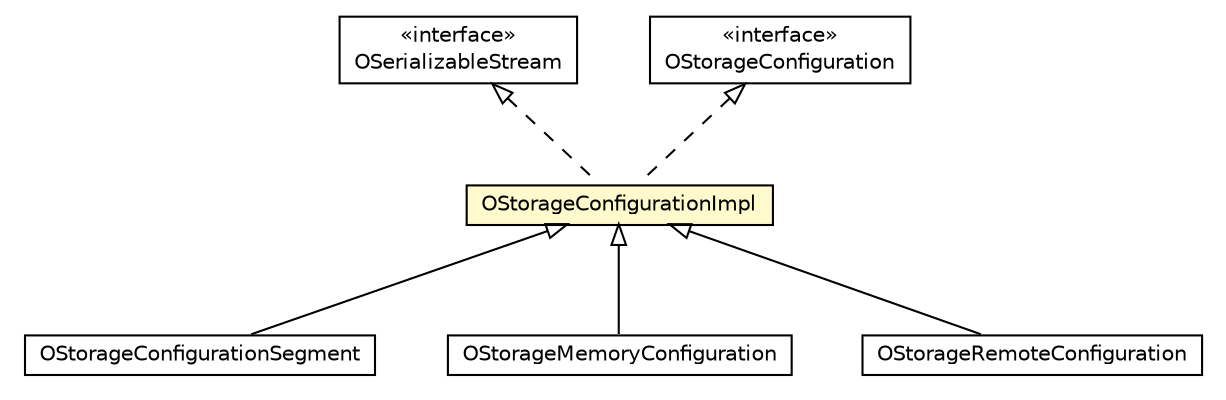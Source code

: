 #!/usr/local/bin/dot
#
# Class diagram 
# Generated by UMLGraph version R5_6-24-gf6e263 (http://www.umlgraph.org/)
#

digraph G {
	edge [fontname="Helvetica",fontsize=10,labelfontname="Helvetica",labelfontsize=10];
	node [fontname="Helvetica",fontsize=10,shape=plaintext];
	nodesep=0.25;
	ranksep=0.5;
	// com.orientechnologies.orient.core.serialization.OSerializableStream
	c4012456 [label=<<table title="com.orientechnologies.orient.core.serialization.OSerializableStream" border="0" cellborder="1" cellspacing="0" cellpadding="2" port="p" href="../serialization/OSerializableStream.html">
		<tr><td><table border="0" cellspacing="0" cellpadding="1">
<tr><td align="center" balign="center"> &#171;interface&#187; </td></tr>
<tr><td align="center" balign="center"> OSerializableStream </td></tr>
		</table></td></tr>
		</table>>, URL="../serialization/OSerializableStream.html", fontname="Helvetica", fontcolor="black", fontsize=10.0];
	// com.orientechnologies.orient.core.storage.impl.local.OStorageConfigurationSegment
	c4012536 [label=<<table title="com.orientechnologies.orient.core.storage.impl.local.OStorageConfigurationSegment" border="0" cellborder="1" cellspacing="0" cellpadding="2" port="p" href="../storage/impl/local/OStorageConfigurationSegment.html">
		<tr><td><table border="0" cellspacing="0" cellpadding="1">
<tr><td align="center" balign="center"> OStorageConfigurationSegment </td></tr>
		</table></td></tr>
		</table>>, URL="../storage/impl/local/OStorageConfigurationSegment.html", fontname="Helvetica", fontcolor="black", fontsize=10.0];
	// com.orientechnologies.orient.core.storage.impl.local.paginated.OStorageMemoryConfiguration
	c4012541 [label=<<table title="com.orientechnologies.orient.core.storage.impl.local.paginated.OStorageMemoryConfiguration" border="0" cellborder="1" cellspacing="0" cellpadding="2" port="p" href="../storage/impl/local/paginated/OStorageMemoryConfiguration.html">
		<tr><td><table border="0" cellspacing="0" cellpadding="1">
<tr><td align="center" balign="center"> OStorageMemoryConfiguration </td></tr>
		</table></td></tr>
		</table>>, URL="../storage/impl/local/paginated/OStorageMemoryConfiguration.html", fontname="Helvetica", fontcolor="black", fontsize=10.0];
	// com.orientechnologies.orient.core.config.OStorageConfiguration
	c4012685 [label=<<table title="com.orientechnologies.orient.core.config.OStorageConfiguration" border="0" cellborder="1" cellspacing="0" cellpadding="2" port="p" href="./OStorageConfiguration.html">
		<tr><td><table border="0" cellspacing="0" cellpadding="1">
<tr><td align="center" balign="center"> &#171;interface&#187; </td></tr>
<tr><td align="center" balign="center"> OStorageConfiguration </td></tr>
		</table></td></tr>
		</table>>, URL="./OStorageConfiguration.html", fontname="Helvetica", fontcolor="black", fontsize=10.0];
	// com.orientechnologies.orient.core.config.OStorageConfigurationImpl
	c4012690 [label=<<table title="com.orientechnologies.orient.core.config.OStorageConfigurationImpl" border="0" cellborder="1" cellspacing="0" cellpadding="2" port="p" bgcolor="lemonChiffon" href="./OStorageConfigurationImpl.html">
		<tr><td><table border="0" cellspacing="0" cellpadding="1">
<tr><td align="center" balign="center"> OStorageConfigurationImpl </td></tr>
		</table></td></tr>
		</table>>, URL="./OStorageConfigurationImpl.html", fontname="Helvetica", fontcolor="black", fontsize=10.0];
	// com.orientechnologies.orient.client.remote.OStorageRemoteConfiguration
	c4012950 [label=<<table title="com.orientechnologies.orient.client.remote.OStorageRemoteConfiguration" border="0" cellborder="1" cellspacing="0" cellpadding="2" port="p" href="../../client/remote/OStorageRemoteConfiguration.html">
		<tr><td><table border="0" cellspacing="0" cellpadding="1">
<tr><td align="center" balign="center"> OStorageRemoteConfiguration </td></tr>
		</table></td></tr>
		</table>>, URL="../../client/remote/OStorageRemoteConfiguration.html", fontname="Helvetica", fontcolor="black", fontsize=10.0];
	//com.orientechnologies.orient.core.storage.impl.local.OStorageConfigurationSegment extends com.orientechnologies.orient.core.config.OStorageConfigurationImpl
	c4012690:p -> c4012536:p [dir=back,arrowtail=empty];
	//com.orientechnologies.orient.core.storage.impl.local.paginated.OStorageMemoryConfiguration extends com.orientechnologies.orient.core.config.OStorageConfigurationImpl
	c4012690:p -> c4012541:p [dir=back,arrowtail=empty];
	//com.orientechnologies.orient.core.config.OStorageConfigurationImpl implements com.orientechnologies.orient.core.serialization.OSerializableStream
	c4012456:p -> c4012690:p [dir=back,arrowtail=empty,style=dashed];
	//com.orientechnologies.orient.core.config.OStorageConfigurationImpl implements com.orientechnologies.orient.core.config.OStorageConfiguration
	c4012685:p -> c4012690:p [dir=back,arrowtail=empty,style=dashed];
	//com.orientechnologies.orient.client.remote.OStorageRemoteConfiguration extends com.orientechnologies.orient.core.config.OStorageConfigurationImpl
	c4012690:p -> c4012950:p [dir=back,arrowtail=empty];
}

